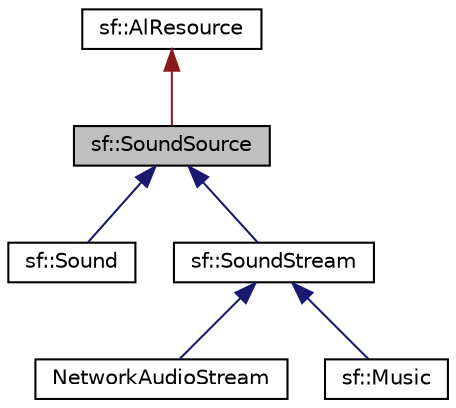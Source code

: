 digraph "sf::SoundSource"
{
 // LATEX_PDF_SIZE
  edge [fontname="Helvetica",fontsize="10",labelfontname="Helvetica",labelfontsize="10"];
  node [fontname="Helvetica",fontsize="10",shape=record];
  Node1 [label="sf::SoundSource",height=0.2,width=0.4,color="black", fillcolor="grey75", style="filled", fontcolor="black",tooltip="Base class defining a sound's properties."];
  Node2 -> Node1 [dir="back",color="firebrick4",fontsize="10",style="solid",fontname="Helvetica"];
  Node2 [label="sf::AlResource",height=0.2,width=0.4,color="black", fillcolor="white", style="filled",URL="$d9/d23/classsf_1_1AlResource.html",tooltip="Base class for classes that require an OpenAL context."];
  Node1 -> Node3 [dir="back",color="midnightblue",fontsize="10",style="solid",fontname="Helvetica"];
  Node3 [label="sf::Sound",height=0.2,width=0.4,color="black", fillcolor="white", style="filled",URL="$d0/d7b/classsf_1_1Sound.html",tooltip="Regular sound that can be played in the audio environment."];
  Node1 -> Node4 [dir="back",color="midnightblue",fontsize="10",style="solid",fontname="Helvetica"];
  Node4 [label="sf::SoundStream",height=0.2,width=0.4,color="black", fillcolor="white", style="filled",URL="$de/d47/classsf_1_1SoundStream.html",tooltip="Abstract base class for streamed audio sources."];
  Node4 -> Node5 [dir="back",color="midnightblue",fontsize="10",style="solid",fontname="Helvetica"];
  Node5 [label="NetworkAudioStream",height=0.2,width=0.4,color="black", fillcolor="white", style="filled",URL="$d5/dfd/classNetworkAudioStream.html",tooltip=" "];
  Node4 -> Node6 [dir="back",color="midnightblue",fontsize="10",style="solid",fontname="Helvetica"];
  Node6 [label="sf::Music",height=0.2,width=0.4,color="black", fillcolor="white", style="filled",URL="$d4/df9/classsf_1_1Music.html",tooltip="Streamed music played from an audio file."];
}

